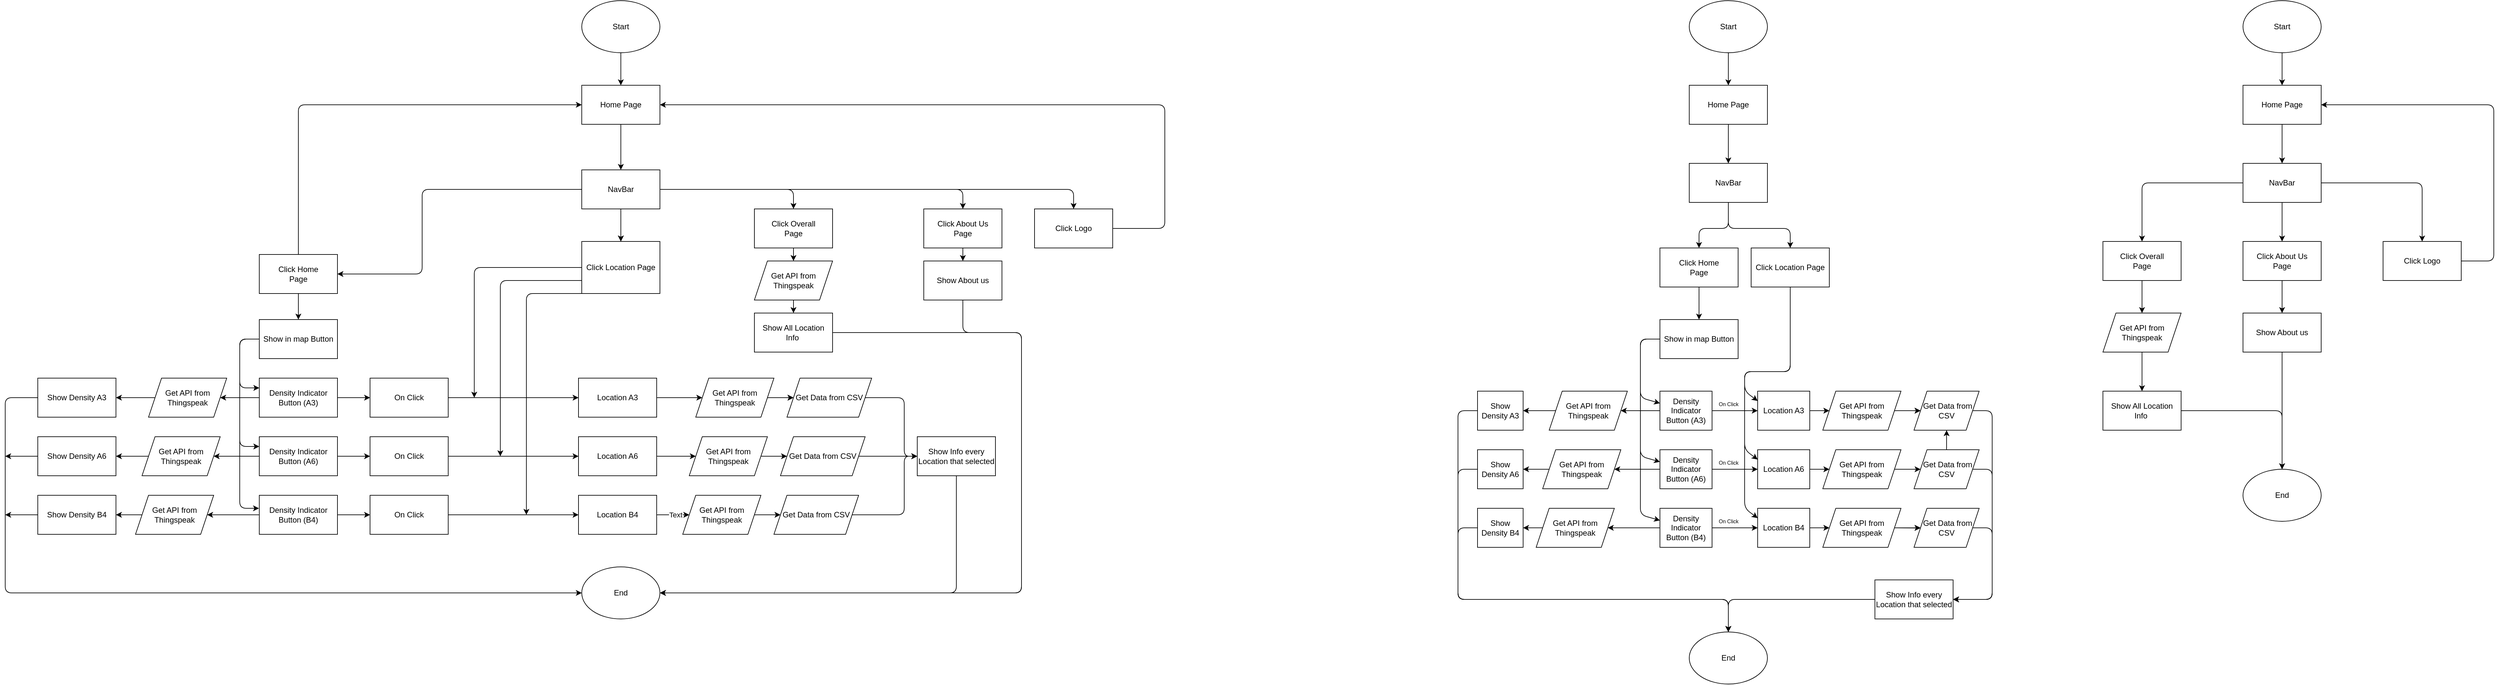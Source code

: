 <mxfile>
    <diagram name="Page-1" id="hBvc0it3B0lZZ92QyNzm">
        <mxGraphModel dx="2721" dy="1075" grid="1" gridSize="10" guides="1" tooltips="1" connect="1" arrows="1" fold="1" page="1" pageScale="1" pageWidth="850" pageHeight="1100" math="0" shadow="0">
            <root>
                <mxCell id="0"/>
                <mxCell id="1" parent="0"/>
                <mxCell id="27" style="edgeStyle=none;html=1;" edge="1" parent="1" source="mcoAXargAGL-KnIQp_kl-1" target="2">
                    <mxGeometry relative="1" as="geometry"/>
                </mxCell>
                <mxCell id="mcoAXargAGL-KnIQp_kl-1" value="Start" style="ellipse;whiteSpace=wrap;html=1;" parent="1" vertex="1">
                    <mxGeometry x="365" y="30" width="120" height="80" as="geometry"/>
                </mxCell>
                <mxCell id="47" style="edgeStyle=none;html=1;" edge="1" parent="1" source="121" target="34">
                    <mxGeometry relative="1" as="geometry">
                        <mxPoint x="-70" y="490" as="sourcePoint"/>
                    </mxGeometry>
                </mxCell>
                <mxCell id="52" style="edgeStyle=none;html=1;entryX=0;entryY=0.5;entryDx=0;entryDy=0;" edge="1" parent="1" source="121" target="2">
                    <mxGeometry relative="1" as="geometry">
                        <mxPoint x="-70.5" y="180" as="targetPoint"/>
                        <Array as="points">
                            <mxPoint x="-70" y="190"/>
                        </Array>
                        <mxPoint x="-70" y="410" as="sourcePoint"/>
                    </mxGeometry>
                </mxCell>
                <mxCell id="48" style="edgeStyle=none;html=1;exitX=0;exitY=0.5;exitDx=0;exitDy=0;" edge="1" parent="1" source="108">
                    <mxGeometry relative="1" as="geometry">
                        <mxPoint x="200" y="640" as="targetPoint"/>
                        <Array as="points">
                            <mxPoint x="200" y="440"/>
                        </Array>
                        <mxPoint x="350" y="440" as="sourcePoint"/>
                    </mxGeometry>
                </mxCell>
                <mxCell id="49" style="edgeStyle=none;html=1;exitX=0.042;exitY=0.75;exitDx=0;exitDy=0;exitPerimeter=0;" edge="1" parent="1" source="108">
                    <mxGeometry relative="1" as="geometry">
                        <mxPoint x="240" y="730" as="targetPoint"/>
                        <Array as="points">
                            <mxPoint x="240" y="460"/>
                        </Array>
                        <mxPoint x="350" y="460" as="sourcePoint"/>
                    </mxGeometry>
                </mxCell>
                <mxCell id="50" style="edgeStyle=none;html=1;exitX=0;exitY=1;exitDx=0;exitDy=0;" edge="1" parent="1" source="108">
                    <mxGeometry relative="1" as="geometry">
                        <mxPoint x="280" y="820" as="targetPoint"/>
                        <Array as="points">
                            <mxPoint x="280" y="480"/>
                        </Array>
                        <mxPoint x="350" y="480" as="sourcePoint"/>
                    </mxGeometry>
                </mxCell>
                <mxCell id="60" style="edgeStyle=none;html=1;entryX=0.5;entryY=0;entryDx=0;entryDy=0;" edge="1" parent="1" source="110" target="59">
                    <mxGeometry relative="1" as="geometry">
                        <mxPoint x="990.0" y="420" as="sourcePoint"/>
                    </mxGeometry>
                </mxCell>
                <mxCell id="23" style="edgeStyle=none;html=1;" edge="1" parent="1" source="2" target="90">
                    <mxGeometry relative="1" as="geometry">
                        <mxPoint x="425.0" y="280" as="targetPoint"/>
                    </mxGeometry>
                </mxCell>
                <mxCell id="2" value="Home Page" style="rounded=0;whiteSpace=wrap;html=1;" vertex="1" parent="1">
                    <mxGeometry x="365" y="160" width="120" height="60" as="geometry"/>
                </mxCell>
                <mxCell id="51" style="edgeStyle=none;html=1;exitX=0.5;exitY=1;exitDx=0;exitDy=0;entryX=0.5;entryY=0;entryDx=0;entryDy=0;" edge="1" parent="1">
                    <mxGeometry relative="1" as="geometry">
                        <mxPoint x="425.0" y="360" as="sourcePoint"/>
                        <mxPoint x="425.0" y="400" as="targetPoint"/>
                    </mxGeometry>
                </mxCell>
                <mxCell id="57" style="edgeStyle=none;html=1;exitX=1;exitY=0.5;exitDx=0;exitDy=0;entryX=0.5;entryY=0;entryDx=0;entryDy=0;" edge="1" parent="1" target="109">
                    <mxGeometry relative="1" as="geometry">
                        <Array as="points">
                            <mxPoint x="690" y="320"/>
                        </Array>
                        <mxPoint x="485.0" y="320" as="sourcePoint"/>
                        <mxPoint x="930.0" y="420" as="targetPoint"/>
                    </mxGeometry>
                </mxCell>
                <mxCell id="58" style="edgeStyle=none;html=1;exitX=1;exitY=0.5;exitDx=0;exitDy=0;" edge="1" parent="1" target="110">
                    <mxGeometry relative="1" as="geometry">
                        <mxPoint x="1150.0" y="410" as="targetPoint"/>
                        <Array as="points">
                            <mxPoint x="950" y="320"/>
                        </Array>
                        <mxPoint x="485.0" y="320" as="sourcePoint"/>
                    </mxGeometry>
                </mxCell>
                <mxCell id="64" style="edgeStyle=none;html=1;exitX=0;exitY=0.5;exitDx=0;exitDy=0;entryX=1;entryY=0.5;entryDx=0;entryDy=0;" edge="1" parent="1">
                    <mxGeometry relative="1" as="geometry">
                        <Array as="points">
                            <mxPoint x="120" y="320"/>
                            <mxPoint x="120" y="450"/>
                        </Array>
                        <mxPoint x="365.0" y="320" as="sourcePoint"/>
                        <mxPoint x="-10" y="450" as="targetPoint"/>
                    </mxGeometry>
                </mxCell>
                <mxCell id="112" style="edgeStyle=none;html=1;exitX=1;exitY=0.5;exitDx=0;exitDy=0;entryX=0;entryY=0.5;entryDx=0;entryDy=0;" edge="1" parent="1" source="31" target="111">
                    <mxGeometry relative="1" as="geometry"/>
                </mxCell>
                <mxCell id="31" value="Location A3" style="rounded=0;whiteSpace=wrap;html=1;" vertex="1" parent="1">
                    <mxGeometry x="360" y="610" width="120" height="60" as="geometry"/>
                </mxCell>
                <mxCell id="54" style="edgeStyle=none;html=1;exitX=1;exitY=0.5;exitDx=0;exitDy=0;entryX=0;entryY=0.5;entryDx=0;entryDy=0;" edge="1" parent="1" source="32" target="113">
                    <mxGeometry relative="1" as="geometry">
                        <mxPoint x="630" y="730.25" as="targetPoint"/>
                    </mxGeometry>
                </mxCell>
                <mxCell id="32" value="Location A6" style="rounded=0;whiteSpace=wrap;html=1;" vertex="1" parent="1">
                    <mxGeometry x="360" y="700" width="120" height="60" as="geometry"/>
                </mxCell>
                <mxCell id="55" style="edgeStyle=none;html=1;exitX=1;exitY=0.5;exitDx=0;exitDy=0;" edge="1" parent="1" source="114">
                    <mxGeometry relative="1" as="geometry">
                        <mxPoint x="630" y="820.25" as="targetPoint"/>
                    </mxGeometry>
                </mxCell>
                <mxCell id="33" value="Location B4" style="rounded=0;whiteSpace=wrap;html=1;" vertex="1" parent="1">
                    <mxGeometry x="360" y="790" width="120" height="60" as="geometry"/>
                </mxCell>
                <mxCell id="83" style="edgeStyle=none;html=1;exitX=0;exitY=0.5;exitDx=0;exitDy=0;entryX=0;entryY=0.25;entryDx=0;entryDy=0;" edge="1" parent="1" source="34" target="35">
                    <mxGeometry relative="1" as="geometry">
                        <Array as="points">
                            <mxPoint x="-160" y="550"/>
                            <mxPoint x="-160" y="625"/>
                        </Array>
                    </mxGeometry>
                </mxCell>
                <mxCell id="84" style="edgeStyle=none;html=1;exitX=0;exitY=0.5;exitDx=0;exitDy=0;entryX=0;entryY=0.25;entryDx=0;entryDy=0;" edge="1" parent="1" source="34" target="36">
                    <mxGeometry relative="1" as="geometry">
                        <Array as="points">
                            <mxPoint x="-160" y="550"/>
                            <mxPoint x="-160" y="715"/>
                        </Array>
                    </mxGeometry>
                </mxCell>
                <mxCell id="85" style="edgeStyle=none;html=1;exitX=0;exitY=0.5;exitDx=0;exitDy=0;" edge="1" parent="1" source="34">
                    <mxGeometry relative="1" as="geometry">
                        <mxPoint x="-130.5" y="810.0" as="targetPoint"/>
                        <Array as="points">
                            <mxPoint x="-160" y="550"/>
                            <mxPoint x="-160" y="660"/>
                            <mxPoint x="-160" y="770"/>
                            <mxPoint x="-160" y="810"/>
                        </Array>
                    </mxGeometry>
                </mxCell>
                <mxCell id="34" value="Show in map Button" style="rounded=0;whiteSpace=wrap;html=1;" vertex="1" parent="1">
                    <mxGeometry x="-130" y="520" width="120" height="60" as="geometry"/>
                </mxCell>
                <mxCell id="41" style="edgeStyle=none;html=1;exitX=1;exitY=0.5;exitDx=0;exitDy=0;" edge="1" parent="1" source="35">
                    <mxGeometry relative="1" as="geometry">
                        <mxPoint x="40" y="640" as="targetPoint"/>
                    </mxGeometry>
                </mxCell>
                <mxCell id="133" value="" style="edgeStyle=none;html=1;" edge="1" parent="1" source="35" target="128">
                    <mxGeometry relative="1" as="geometry"/>
                </mxCell>
                <mxCell id="35" value="Density Indicator Button (A3)" style="rounded=0;whiteSpace=wrap;html=1;" vertex="1" parent="1">
                    <mxGeometry x="-130" y="610" width="120" height="60" as="geometry"/>
                </mxCell>
                <mxCell id="104" style="edgeStyle=none;html=1;" edge="1" parent="1" source="36" target="100">
                    <mxGeometry relative="1" as="geometry"/>
                </mxCell>
                <mxCell id="132" value="" style="edgeStyle=none;html=1;" edge="1" parent="1" source="36" target="129">
                    <mxGeometry relative="1" as="geometry"/>
                </mxCell>
                <mxCell id="36" value="&lt;span style=&quot;color: rgb(0, 0, 0);&quot;&gt;Density Indicator Button (A6)&lt;/span&gt;" style="rounded=0;whiteSpace=wrap;html=1;" vertex="1" parent="1">
                    <mxGeometry x="-130" y="700" width="120" height="60" as="geometry"/>
                </mxCell>
                <mxCell id="105" style="edgeStyle=none;html=1;" edge="1" parent="1" source="37" target="102">
                    <mxGeometry relative="1" as="geometry"/>
                </mxCell>
                <mxCell id="131" value="" style="edgeStyle=none;html=1;" edge="1" parent="1" source="37" target="130">
                    <mxGeometry relative="1" as="geometry"/>
                </mxCell>
                <mxCell id="37" value="&lt;span style=&quot;color: rgb(0, 0, 0);&quot;&gt;Density Indicator Button (B4)&lt;/span&gt;" style="rounded=0;whiteSpace=wrap;html=1;" vertex="1" parent="1">
                    <mxGeometry x="-130" y="790" width="120" height="60" as="geometry"/>
                </mxCell>
                <mxCell id="157" style="edgeStyle=none;html=1;exitX=0.5;exitY=1;exitDx=0;exitDy=0;entryX=1;entryY=0.5;entryDx=0;entryDy=0;" edge="1" parent="1" source="56" target="152">
                    <mxGeometry relative="1" as="geometry">
                        <Array as="points">
                            <mxPoint x="940" y="940"/>
                        </Array>
                    </mxGeometry>
                </mxCell>
                <mxCell id="56" value="Show Info every Location that selected" style="rounded=0;whiteSpace=wrap;html=1;" vertex="1" parent="1">
                    <mxGeometry x="880" y="700" width="120" height="60" as="geometry"/>
                </mxCell>
                <mxCell id="158" style="edgeStyle=none;html=1;exitX=0.5;exitY=1;exitDx=0;exitDy=0;entryX=1;entryY=0.5;entryDx=0;entryDy=0;" edge="1" parent="1" source="59" target="152">
                    <mxGeometry relative="1" as="geometry">
                        <Array as="points">
                            <mxPoint x="950" y="540"/>
                            <mxPoint x="1040" y="540"/>
                            <mxPoint x="1040" y="580"/>
                            <mxPoint x="1040" y="940"/>
                        </Array>
                    </mxGeometry>
                </mxCell>
                <mxCell id="59" value="Show About us" style="rounded=0;whiteSpace=wrap;html=1;" vertex="1" parent="1">
                    <mxGeometry x="890" y="430" width="120" height="60" as="geometry"/>
                </mxCell>
                <mxCell id="161" style="edgeStyle=none;html=1;exitX=1;exitY=0.5;exitDx=0;exitDy=0;entryX=1;entryY=0.5;entryDx=0;entryDy=0;" edge="1" parent="1" source="61" target="152">
                    <mxGeometry relative="1" as="geometry">
                        <Array as="points">
                            <mxPoint x="1040" y="540"/>
                            <mxPoint x="1040" y="940"/>
                        </Array>
                    </mxGeometry>
                </mxCell>
                <mxCell id="61" value="Show All Location Info&amp;nbsp;" style="rounded=0;whiteSpace=wrap;html=1;" vertex="1" parent="1">
                    <mxGeometry x="630" y="510" width="120" height="60" as="geometry"/>
                </mxCell>
                <mxCell id="153" style="edgeStyle=none;html=1;exitX=0;exitY=0.5;exitDx=0;exitDy=0;entryX=0;entryY=0.5;entryDx=0;entryDy=0;" edge="1" parent="1" source="66" target="152">
                    <mxGeometry relative="1" as="geometry">
                        <Array as="points">
                            <mxPoint x="-520" y="640"/>
                            <mxPoint x="-520" y="940"/>
                        </Array>
                    </mxGeometry>
                </mxCell>
                <mxCell id="66" value="Show Density A3" style="rounded=0;whiteSpace=wrap;html=1;" vertex="1" parent="1">
                    <mxGeometry x="-470" y="610" width="120" height="60" as="geometry"/>
                </mxCell>
                <mxCell id="159" style="edgeStyle=none;html=1;" edge="1" parent="1" source="67">
                    <mxGeometry relative="1" as="geometry">
                        <mxPoint x="-520" y="730" as="targetPoint"/>
                    </mxGeometry>
                </mxCell>
                <mxCell id="67" value="&lt;span style=&quot;color: rgb(0, 0, 0);&quot;&gt;Show Density A6&lt;/span&gt;" style="rounded=0;whiteSpace=wrap;html=1;" vertex="1" parent="1">
                    <mxGeometry x="-470" y="700" width="120" height="60" as="geometry"/>
                </mxCell>
                <mxCell id="160" style="edgeStyle=none;html=1;" edge="1" parent="1" source="68">
                    <mxGeometry relative="1" as="geometry">
                        <mxPoint x="-520" y="820" as="targetPoint"/>
                    </mxGeometry>
                </mxCell>
                <mxCell id="68" value="&lt;span style=&quot;color: rgb(0, 0, 0);&quot;&gt;Show Density B4&lt;/span&gt;" style="rounded=0;whiteSpace=wrap;html=1;" vertex="1" parent="1">
                    <mxGeometry x="-470" y="790" width="120" height="60" as="geometry"/>
                </mxCell>
                <mxCell id="91" value="" style="edgeStyle=none;html=1;" edge="1" parent="1" source="90">
                    <mxGeometry relative="1" as="geometry">
                        <mxPoint x="425.0" y="400" as="targetPoint"/>
                    </mxGeometry>
                </mxCell>
                <mxCell id="151" style="edgeStyle=none;html=1;exitX=1;exitY=0.5;exitDx=0;exitDy=0;entryX=0.5;entryY=0;entryDx=0;entryDy=0;" edge="1" parent="1" source="90" target="122">
                    <mxGeometry relative="1" as="geometry">
                        <Array as="points">
                            <mxPoint x="1120" y="320"/>
                        </Array>
                    </mxGeometry>
                </mxCell>
                <mxCell id="90" value="NavBar" style="rounded=0;whiteSpace=wrap;html=1;" vertex="1" parent="1">
                    <mxGeometry x="365" y="290" width="120" height="60" as="geometry"/>
                </mxCell>
                <mxCell id="99" style="edgeStyle=none;html=1;" edge="1" parent="1" source="97" target="31">
                    <mxGeometry relative="1" as="geometry"/>
                </mxCell>
                <mxCell id="97" value="On Click" style="rounded=0;whiteSpace=wrap;html=1;" vertex="1" parent="1">
                    <mxGeometry x="40" y="610" width="120" height="60" as="geometry"/>
                </mxCell>
                <mxCell id="101" style="edgeStyle=none;html=1;" edge="1" parent="1" source="100" target="32">
                    <mxGeometry relative="1" as="geometry"/>
                </mxCell>
                <mxCell id="100" value="&lt;span style=&quot;color: rgb(0, 0, 0);&quot;&gt;On Click&lt;/span&gt;" style="rounded=0;whiteSpace=wrap;html=1;" vertex="1" parent="1">
                    <mxGeometry x="40" y="700" width="120" height="60" as="geometry"/>
                </mxCell>
                <mxCell id="103" style="edgeStyle=none;html=1;" edge="1" parent="1" source="102" target="33">
                    <mxGeometry relative="1" as="geometry"/>
                </mxCell>
                <mxCell id="102" value="&lt;span style=&quot;color: rgb(0, 0, 0);&quot;&gt;On Click&lt;/span&gt;" style="rounded=0;whiteSpace=wrap;html=1;" vertex="1" parent="1">
                    <mxGeometry x="40" y="790" width="120" height="60" as="geometry"/>
                </mxCell>
                <mxCell id="108" value="&lt;span style=&quot;color: rgb(0, 0, 0);&quot;&gt;Click Location Page&lt;/span&gt;" style="rounded=0;whiteSpace=wrap;html=1;" vertex="1" parent="1">
                    <mxGeometry x="365" y="400" width="120" height="80" as="geometry"/>
                </mxCell>
                <mxCell id="119" style="edgeStyle=none;html=1;exitX=0.5;exitY=1;exitDx=0;exitDy=0;entryX=0.5;entryY=0;entryDx=0;entryDy=0;" edge="1" parent="1" source="109" target="118">
                    <mxGeometry relative="1" as="geometry"/>
                </mxCell>
                <mxCell id="109" value="&lt;span style=&quot;color: rgb(0, 0, 0);&quot;&gt;Click Overall&lt;/span&gt;&lt;div&gt;Page&lt;/div&gt;" style="rounded=0;whiteSpace=wrap;html=1;" vertex="1" parent="1">
                    <mxGeometry x="630" y="350" width="120" height="60" as="geometry"/>
                </mxCell>
                <mxCell id="110" value="&lt;span style=&quot;color: rgb(0, 0, 0);&quot;&gt;Click About Us&lt;/span&gt;&lt;div&gt;Page&lt;/div&gt;" style="rounded=0;whiteSpace=wrap;html=1;" vertex="1" parent="1">
                    <mxGeometry x="890" y="350" width="120" height="60" as="geometry"/>
                </mxCell>
                <mxCell id="113" value="&lt;span style=&quot;color: rgb(0, 0, 0);&quot;&gt;Get API from Thingspeak&lt;/span&gt;" style="shape=parallelogram;perimeter=parallelogramPerimeter;whiteSpace=wrap;html=1;fixedSize=1;" vertex="1" parent="1">
                    <mxGeometry x="530" y="700" width="120" height="60" as="geometry"/>
                </mxCell>
                <mxCell id="146" value="" style="edgeStyle=none;html=1;" edge="1" parent="1" source="113" target="144">
                    <mxGeometry relative="1" as="geometry"/>
                </mxCell>
                <mxCell id="144" value="Get Data from CSV" style="shape=parallelogram;perimeter=parallelogramPerimeter;whiteSpace=wrap;html=1;fixedSize=1;" vertex="1" parent="1">
                    <mxGeometry x="670" y="700" width="130" height="60" as="geometry"/>
                </mxCell>
                <mxCell id="130" value="&lt;span style=&quot;color: rgb(0, 0, 0);&quot;&gt;Get API from Thingspeak&lt;/span&gt;" style="shape=parallelogram;perimeter=parallelogramPerimeter;whiteSpace=wrap;html=1;fixedSize=1;" vertex="1" parent="1">
                    <mxGeometry x="-320" y="790" width="120" height="60" as="geometry"/>
                </mxCell>
                <mxCell id="142" style="edgeStyle=none;html=1;exitX=1;exitY=0.5;exitDx=0;exitDy=0;entryX=0;entryY=0.5;entryDx=0;entryDy=0;" edge="1" parent="1" target="56">
                    <mxGeometry relative="1" as="geometry">
                        <mxPoint x="780.0" y="820" as="sourcePoint"/>
                        <Array as="points">
                            <mxPoint x="860" y="820"/>
                            <mxPoint x="860" y="730"/>
                        </Array>
                    </mxGeometry>
                </mxCell>
                <mxCell id="121" value="&lt;span style=&quot;color: rgb(0, 0, 0);&quot;&gt;Click Home&lt;/span&gt;&lt;div&gt;Page&lt;/div&gt;" style="rounded=0;whiteSpace=wrap;html=1;" vertex="1" parent="1">
                    <mxGeometry x="-130" y="420" width="120" height="60" as="geometry"/>
                </mxCell>
                <mxCell id="148" style="edgeStyle=none;html=1;" edge="1" parent="1" source="111" target="137">
                    <mxGeometry relative="1" as="geometry"/>
                </mxCell>
                <mxCell id="118" value="&lt;span style=&quot;color: rgb(0, 0, 0);&quot;&gt;Get API from Thingspeak&lt;/span&gt;" style="shape=parallelogram;perimeter=parallelogramPerimeter;whiteSpace=wrap;html=1;fixedSize=1;" vertex="1" parent="1">
                    <mxGeometry x="630" y="430" width="120" height="60" as="geometry"/>
                </mxCell>
                <mxCell id="111" value="Get API from Thingspeak" style="shape=parallelogram;perimeter=parallelogramPerimeter;whiteSpace=wrap;html=1;fixedSize=1;" vertex="1" parent="1">
                    <mxGeometry x="540" y="610" width="120" height="60" as="geometry"/>
                </mxCell>
                <mxCell id="122" value="&lt;span style=&quot;color: rgb(0, 0, 0);&quot;&gt;Click Logo&lt;br&gt;&lt;/span&gt;" style="rounded=0;whiteSpace=wrap;html=1;" vertex="1" parent="1">
                    <mxGeometry x="1060" y="350" width="120" height="60" as="geometry"/>
                </mxCell>
                <mxCell id="129" value="&lt;span style=&quot;color: rgb(0, 0, 0);&quot;&gt;Get API from Thingspeak&lt;/span&gt;" style="shape=parallelogram;perimeter=parallelogramPerimeter;whiteSpace=wrap;html=1;fixedSize=1;" vertex="1" parent="1">
                    <mxGeometry x="-310" y="700" width="120" height="60" as="geometry"/>
                </mxCell>
                <mxCell id="143" value="Get Data from CSV" style="shape=parallelogram;perimeter=parallelogramPerimeter;whiteSpace=wrap;html=1;fixedSize=1;" vertex="1" parent="1">
                    <mxGeometry x="660" y="790" width="130" height="60" as="geometry"/>
                </mxCell>
                <mxCell id="134" value="" style="edgeStyle=none;html=1;" edge="1" parent="1" source="128" target="66">
                    <mxGeometry relative="1" as="geometry"/>
                </mxCell>
                <mxCell id="141" value="" style="edgeStyle=none;html=1;" edge="1" parent="1" target="56">
                    <mxGeometry relative="1" as="geometry">
                        <mxPoint x="790.0" y="730" as="sourcePoint"/>
                    </mxGeometry>
                </mxCell>
                <mxCell id="136" value="" style="edgeStyle=none;html=1;" edge="1" parent="1" source="130" target="68">
                    <mxGeometry relative="1" as="geometry"/>
                </mxCell>
                <mxCell id="137" value="Get Data from CSV" style="shape=parallelogram;perimeter=parallelogramPerimeter;whiteSpace=wrap;html=1;fixedSize=1;" vertex="1" parent="1">
                    <mxGeometry x="680" y="610" width="130" height="60" as="geometry"/>
                </mxCell>
                <mxCell id="147" value="" style="edgeStyle=none;html=1;" edge="1" parent="1" source="114" target="143">
                    <mxGeometry relative="1" as="geometry"/>
                </mxCell>
                <mxCell id="135" value="" style="edgeStyle=none;html=1;" edge="1" parent="1" source="129" target="67">
                    <mxGeometry relative="1" as="geometry"/>
                </mxCell>
                <mxCell id="120" style="edgeStyle=none;html=1;exitX=0.5;exitY=1;exitDx=0;exitDy=0;entryX=0.5;entryY=0;entryDx=0;entryDy=0;" edge="1" parent="1" source="118" target="61">
                    <mxGeometry relative="1" as="geometry"/>
                </mxCell>
                <mxCell id="128" value="Get API from Thingspeak" style="shape=parallelogram;perimeter=parallelogramPerimeter;whiteSpace=wrap;html=1;fixedSize=1;" vertex="1" parent="1">
                    <mxGeometry x="-300" y="610" width="120" height="60" as="geometry"/>
                </mxCell>
                <mxCell id="127" style="edgeStyle=none;html=1;" edge="1" parent="1" source="122" target="2">
                    <mxGeometry relative="1" as="geometry">
                        <Array as="points">
                            <mxPoint x="1260" y="380"/>
                            <mxPoint x="1260" y="190"/>
                            <mxPoint x="1120" y="190"/>
                        </Array>
                    </mxGeometry>
                </mxCell>
                <mxCell id="140" style="edgeStyle=none;html=1;exitX=1;exitY=0.5;exitDx=0;exitDy=0;entryX=0;entryY=0.5;entryDx=0;entryDy=0;" edge="1" parent="1" source="137" target="56">
                    <mxGeometry relative="1" as="geometry">
                        <Array as="points">
                            <mxPoint x="860" y="640"/>
                            <mxPoint x="860" y="730"/>
                        </Array>
                    </mxGeometry>
                </mxCell>
                <mxCell id="149" value="" style="edgeStyle=none;html=1;exitX=1;exitY=0.5;exitDx=0;exitDy=0;" edge="1" parent="1" source="33" target="114">
                    <mxGeometry relative="1" as="geometry">
                        <mxPoint x="630" y="820.25" as="targetPoint"/>
                        <mxPoint x="480" y="820" as="sourcePoint"/>
                    </mxGeometry>
                </mxCell>
                <mxCell id="150" value="Text" style="edgeLabel;html=1;align=center;verticalAlign=middle;resizable=0;points=[];" connectable="0" vertex="1" parent="149">
                    <mxGeometry x="0.162" relative="1" as="geometry">
                        <mxPoint as="offset"/>
                    </mxGeometry>
                </mxCell>
                <mxCell id="114" value="&lt;span style=&quot;color: rgb(0, 0, 0);&quot;&gt;Get API from Thingspeak&lt;/span&gt;" style="shape=parallelogram;perimeter=parallelogramPerimeter;whiteSpace=wrap;html=1;fixedSize=1;" vertex="1" parent="1">
                    <mxGeometry x="520" y="790" width="120" height="60" as="geometry"/>
                </mxCell>
                <mxCell id="145" value="" style="edgeStyle=none;html=1;" edge="1" parent="1" source="111" target="137">
                    <mxGeometry relative="1" as="geometry"/>
                </mxCell>
                <mxCell id="152" value="End" style="ellipse;whiteSpace=wrap;html=1;" vertex="1" parent="1">
                    <mxGeometry x="365" y="900" width="120" height="80" as="geometry"/>
                </mxCell>
                <mxCell id="162" style="edgeStyle=none;html=1;" edge="1" parent="1" source="163" target="164">
                    <mxGeometry relative="1" as="geometry"/>
                </mxCell>
                <mxCell id="163" value="Start" style="ellipse;whiteSpace=wrap;html=1;" vertex="1" parent="1">
                    <mxGeometry x="2065" y="30" width="120" height="80" as="geometry"/>
                </mxCell>
                <mxCell id="166" value="" style="edgeStyle=none;html=1;" edge="1" parent="1" source="164" target="165">
                    <mxGeometry relative="1" as="geometry"/>
                </mxCell>
                <mxCell id="164" value="Home Page" style="rounded=0;whiteSpace=wrap;html=1;" vertex="1" parent="1">
                    <mxGeometry x="2065" y="160" width="120" height="60" as="geometry"/>
                </mxCell>
                <mxCell id="269" style="edgeStyle=none;html=1;exitX=0.5;exitY=1;exitDx=0;exitDy=0;entryX=0.5;entryY=0;entryDx=0;entryDy=0;" edge="1" parent="1" source="165" target="167">
                    <mxGeometry relative="1" as="geometry">
                        <Array as="points">
                            <mxPoint x="2125" y="380"/>
                            <mxPoint x="2080" y="380"/>
                        </Array>
                    </mxGeometry>
                </mxCell>
                <mxCell id="270" style="edgeStyle=none;html=1;exitX=0.5;exitY=1;exitDx=0;exitDy=0;entryX=0.5;entryY=0;entryDx=0;entryDy=0;" edge="1" parent="1" source="165" target="177">
                    <mxGeometry relative="1" as="geometry">
                        <Array as="points">
                            <mxPoint x="2125" y="380"/>
                            <mxPoint x="2220" y="380"/>
                        </Array>
                    </mxGeometry>
                </mxCell>
                <mxCell id="165" value="NavBar" style="rounded=0;whiteSpace=wrap;html=1;" vertex="1" parent="1">
                    <mxGeometry x="2065" y="280" width="120" height="60" as="geometry"/>
                </mxCell>
                <mxCell id="169" value="" style="edgeStyle=none;html=1;" edge="1" parent="1" source="167" target="168">
                    <mxGeometry relative="1" as="geometry"/>
                </mxCell>
                <mxCell id="167" value="&lt;span style=&quot;color: rgb(0, 0, 0);&quot;&gt;Click Home&lt;/span&gt;&lt;div&gt;Page&lt;/div&gt;" style="rounded=0;whiteSpace=wrap;html=1;" vertex="1" parent="1">
                    <mxGeometry x="2020" y="410" width="120" height="60" as="geometry"/>
                </mxCell>
                <mxCell id="211" style="edgeStyle=none;html=1;" edge="1" parent="1">
                    <mxGeometry x="900" y="360" width="120" height="60" as="geometry"/>
                </mxCell>
                <mxCell id="245" style="edgeStyle=none;html=1;" edge="1" parent="1" source="168" target="170">
                    <mxGeometry relative="1" as="geometry">
                        <Array as="points">
                            <mxPoint x="1990" y="550"/>
                            <mxPoint x="1990" y="640"/>
                        </Array>
                    </mxGeometry>
                </mxCell>
                <mxCell id="246" style="edgeStyle=none;html=1;" edge="1" parent="1" source="168" target="171">
                    <mxGeometry relative="1" as="geometry">
                        <Array as="points">
                            <mxPoint x="1990" y="550"/>
                            <mxPoint x="1990" y="730"/>
                        </Array>
                    </mxGeometry>
                </mxCell>
                <mxCell id="249" style="edgeStyle=none;html=1;" edge="1" parent="1" source="168" target="172">
                    <mxGeometry relative="1" as="geometry">
                        <Array as="points">
                            <mxPoint x="1990" y="550"/>
                            <mxPoint x="1990" y="820"/>
                        </Array>
                    </mxGeometry>
                </mxCell>
                <mxCell id="168" value="Show in map Button" style="rounded=0;whiteSpace=wrap;html=1;" vertex="1" parent="1">
                    <mxGeometry x="2020" y="520" width="120" height="60" as="geometry"/>
                </mxCell>
                <mxCell id="224" style="edgeStyle=none;html=1;" edge="1" parent="1" source="170" target="182">
                    <mxGeometry relative="1" as="geometry"/>
                </mxCell>
                <mxCell id="237" value="" style="edgeStyle=none;html=1;" edge="1" parent="1" source="170" target="173">
                    <mxGeometry relative="1" as="geometry"/>
                </mxCell>
                <mxCell id="170" value="Density Indicator Button (A3)" style="rounded=0;whiteSpace=wrap;html=1;" vertex="1" parent="1">
                    <mxGeometry x="2020" y="630" width="80" height="60" as="geometry"/>
                </mxCell>
                <mxCell id="225" style="edgeStyle=none;html=1;" edge="1" parent="1" source="171" target="181">
                    <mxGeometry relative="1" as="geometry"/>
                </mxCell>
                <mxCell id="238" value="" style="edgeStyle=none;html=1;" edge="1" parent="1" source="171" target="174">
                    <mxGeometry relative="1" as="geometry"/>
                </mxCell>
                <mxCell id="171" value="&lt;span style=&quot;color: rgb(0, 0, 0);&quot;&gt;Density Indicator Button (A6)&lt;/span&gt;" style="rounded=0;whiteSpace=wrap;html=1;" vertex="1" parent="1">
                    <mxGeometry x="2020" y="720" width="80" height="60" as="geometry"/>
                </mxCell>
                <mxCell id="226" style="edgeStyle=none;html=1;" edge="1" parent="1" source="172" target="180">
                    <mxGeometry relative="1" as="geometry"/>
                </mxCell>
                <mxCell id="239" value="" style="edgeStyle=none;html=1;" edge="1" parent="1" target="175">
                    <mxGeometry relative="1" as="geometry">
                        <mxPoint x="2180.0" y="837.692" as="sourcePoint"/>
                    </mxGeometry>
                </mxCell>
                <mxCell id="260" style="edgeStyle=none;html=1;" edge="1" parent="1" source="172" target="175">
                    <mxGeometry relative="1" as="geometry"/>
                </mxCell>
                <mxCell id="172" value="&lt;span style=&quot;color: rgb(0, 0, 0);&quot;&gt;Density Indicator Button (B4)&lt;/span&gt;" style="rounded=0;whiteSpace=wrap;html=1;shadow=0;" vertex="1" parent="1">
                    <mxGeometry x="2020" y="810" width="80" height="60" as="geometry"/>
                </mxCell>
                <mxCell id="241" style="edgeStyle=none;html=1;exitX=1;exitY=0.5;exitDx=0;exitDy=0;entryX=0;entryY=0.5;entryDx=0;entryDy=0;" edge="1" parent="1" source="173" target="193">
                    <mxGeometry relative="1" as="geometry"/>
                </mxCell>
                <mxCell id="173" value="Location A3" style="rounded=0;whiteSpace=wrap;html=1;shadow=0;" vertex="1" parent="1">
                    <mxGeometry x="2170" y="630" width="80" height="60" as="geometry"/>
                </mxCell>
                <mxCell id="240" style="edgeStyle=none;html=1;exitX=1;exitY=0.5;exitDx=0;exitDy=0;entryX=0;entryY=0.5;entryDx=0;entryDy=0;" edge="1" parent="1" source="174" target="188">
                    <mxGeometry relative="1" as="geometry"/>
                </mxCell>
                <mxCell id="174" value="&lt;span style=&quot;color: rgb(0, 0, 0);&quot;&gt;Location A6&lt;/span&gt;" style="rounded=0;whiteSpace=wrap;html=1;" vertex="1" parent="1">
                    <mxGeometry x="2170" y="720" width="80" height="60" as="geometry"/>
                </mxCell>
                <mxCell id="242" style="edgeStyle=none;html=1;exitX=1;exitY=0.5;exitDx=0;exitDy=0;entryX=0;entryY=0.5;entryDx=0;entryDy=0;" edge="1" parent="1" source="175" target="199">
                    <mxGeometry relative="1" as="geometry"/>
                </mxCell>
                <mxCell id="175" value="&lt;span style=&quot;color: rgb(0, 0, 0);&quot;&gt;Location B4&lt;/span&gt;" style="rounded=0;whiteSpace=wrap;html=1;" vertex="1" parent="1">
                    <mxGeometry x="2170" y="810" width="80" height="60" as="geometry"/>
                </mxCell>
                <mxCell id="252" style="edgeStyle=none;html=1;exitX=0.5;exitY=1;exitDx=0;exitDy=0;entryX=0;entryY=0.25;entryDx=0;entryDy=0;" edge="1" parent="1" source="177" target="173">
                    <mxGeometry relative="1" as="geometry">
                        <mxPoint x="2130" y="840" as="targetPoint"/>
                        <Array as="points">
                            <mxPoint x="2220" y="600"/>
                            <mxPoint x="2150" y="600"/>
                            <mxPoint x="2150" y="630"/>
                        </Array>
                    </mxGeometry>
                </mxCell>
                <mxCell id="257" style="edgeStyle=none;html=1;exitX=0.5;exitY=1;exitDx=0;exitDy=0;entryX=0;entryY=0.25;entryDx=0;entryDy=0;" edge="1" parent="1" source="177" target="174">
                    <mxGeometry relative="1" as="geometry">
                        <Array as="points">
                            <mxPoint x="2220" y="600"/>
                            <mxPoint x="2150" y="600"/>
                            <mxPoint x="2150" y="720"/>
                        </Array>
                    </mxGeometry>
                </mxCell>
                <mxCell id="258" style="edgeStyle=none;html=1;exitX=0.5;exitY=1;exitDx=0;exitDy=0;entryX=0;entryY=0.25;entryDx=0;entryDy=0;" edge="1" parent="1" source="177" target="175">
                    <mxGeometry relative="1" as="geometry">
                        <Array as="points">
                            <mxPoint x="2220" y="600"/>
                            <mxPoint x="2150" y="600"/>
                            <mxPoint x="2150" y="810"/>
                        </Array>
                    </mxGeometry>
                </mxCell>
                <mxCell id="177" value="&lt;span style=&quot;color: rgb(0, 0, 0);&quot;&gt;Click Location Page&lt;/span&gt;" style="rounded=0;html=1;whiteSpace=wrap;" vertex="1" parent="1">
                    <mxGeometry x="2160" y="410" width="120" height="60" as="geometry"/>
                </mxCell>
                <mxCell id="204" style="edgeStyle=none;html=1;" edge="1" parent="1" source="180" target="185">
                    <mxGeometry relative="1" as="geometry"/>
                </mxCell>
                <mxCell id="180" value="&lt;span style=&quot;color: rgb(0, 0, 0);&quot;&gt;Get API from Thingspeak&lt;/span&gt;" style="shape=parallelogram;perimeter=parallelogramPerimeter;whiteSpace=wrap;html=1;fixedSize=1;" vertex="1" parent="1">
                    <mxGeometry x="1830" y="810" width="120" height="60" as="geometry"/>
                </mxCell>
                <mxCell id="203" style="edgeStyle=none;html=1;" edge="1" parent="1" source="181" target="184">
                    <mxGeometry relative="1" as="geometry"/>
                </mxCell>
                <mxCell id="181" value="&lt;span style=&quot;color: rgb(0, 0, 0);&quot;&gt;Get API from Thingspeak&lt;/span&gt;" style="shape=parallelogram;perimeter=parallelogramPerimeter;whiteSpace=wrap;html=1;fixedSize=1;" vertex="1" parent="1">
                    <mxGeometry x="1840" y="720" width="120" height="60" as="geometry"/>
                </mxCell>
                <mxCell id="202" style="edgeStyle=none;html=1;" edge="1" parent="1" source="182" target="183">
                    <mxGeometry relative="1" as="geometry"/>
                </mxCell>
                <mxCell id="182" value="Get API from Thingspeak" style="shape=parallelogram;perimeter=parallelogramPerimeter;whiteSpace=wrap;html=1;fixedSize=1;" vertex="1" parent="1">
                    <mxGeometry x="1850" y="630" width="120" height="60" as="geometry"/>
                </mxCell>
                <mxCell id="244" style="edgeStyle=none;html=1;exitX=0;exitY=0.5;exitDx=0;exitDy=0;entryX=0.5;entryY=0;entryDx=0;entryDy=0;" edge="1" parent="1" source="183" target="201">
                    <mxGeometry relative="1" as="geometry">
                        <Array as="points">
                            <mxPoint x="1710" y="660"/>
                            <mxPoint x="1710" y="950"/>
                            <mxPoint x="2125" y="950"/>
                        </Array>
                    </mxGeometry>
                </mxCell>
                <mxCell id="183" value="Show Density A3" style="rounded=0;whiteSpace=wrap;html=1;" vertex="1" parent="1">
                    <mxGeometry x="1740" y="630" width="70" height="60" as="geometry"/>
                </mxCell>
                <mxCell id="247" style="edgeStyle=none;html=1;exitX=0;exitY=0.5;exitDx=0;exitDy=0;entryX=0.5;entryY=0;entryDx=0;entryDy=0;" edge="1" parent="1" source="184" target="201">
                    <mxGeometry relative="1" as="geometry">
                        <Array as="points">
                            <mxPoint x="1710" y="750"/>
                            <mxPoint x="1710" y="950"/>
                            <mxPoint x="2125" y="950"/>
                        </Array>
                    </mxGeometry>
                </mxCell>
                <mxCell id="184" value="&lt;span style=&quot;color: rgb(0, 0, 0);&quot;&gt;Show Density A6&lt;/span&gt;" style="rounded=0;whiteSpace=wrap;html=1;" vertex="1" parent="1">
                    <mxGeometry x="1740" y="720" width="70" height="60" as="geometry"/>
                </mxCell>
                <mxCell id="248" style="edgeStyle=none;html=1;exitX=0;exitY=0.5;exitDx=0;exitDy=0;entryX=0.5;entryY=0;entryDx=0;entryDy=0;" edge="1" parent="1" source="185" target="201">
                    <mxGeometry relative="1" as="geometry">
                        <mxPoint x="2130.0" y="1000" as="targetPoint"/>
                        <Array as="points">
                            <mxPoint x="1710" y="840"/>
                            <mxPoint x="1710" y="950"/>
                            <mxPoint x="2125" y="950"/>
                        </Array>
                    </mxGeometry>
                </mxCell>
                <mxCell id="185" value="&lt;span style=&quot;color: rgb(0, 0, 0);&quot;&gt;Show Density B4&lt;/span&gt;" style="rounded=0;whiteSpace=wrap;html=1;" vertex="1" parent="1">
                    <mxGeometry x="1740" y="810" width="70" height="60" as="geometry"/>
                </mxCell>
                <mxCell id="186" style="edgeStyle=none;html=1;exitX=1;exitY=0.5;exitDx=0;exitDy=0;" edge="1" parent="1" source="199">
                    <mxGeometry relative="1" as="geometry">
                        <mxPoint x="2420" y="840.25" as="targetPoint"/>
                    </mxGeometry>
                </mxCell>
                <mxCell id="233" style="edgeStyle=none;html=1;exitX=0;exitY=0.5;exitDx=0;exitDy=0;entryX=0.5;entryY=0;entryDx=0;entryDy=0;" edge="1" parent="1" source="187" target="201">
                    <mxGeometry relative="1" as="geometry">
                        <Array as="points">
                            <mxPoint x="2125" y="950"/>
                        </Array>
                    </mxGeometry>
                </mxCell>
                <mxCell id="187" value="Show Info every Location that selected" style="rounded=0;whiteSpace=wrap;html=1;" vertex="1" parent="1">
                    <mxGeometry x="2350" y="920" width="120" height="60" as="geometry"/>
                </mxCell>
                <mxCell id="188" value="&lt;span style=&quot;color: rgb(0, 0, 0);&quot;&gt;Get API from Thingspeak&lt;/span&gt;" style="shape=parallelogram;perimeter=parallelogramPerimeter;whiteSpace=wrap;html=1;fixedSize=1;" vertex="1" parent="1">
                    <mxGeometry x="2270" y="720" width="120" height="60" as="geometry"/>
                </mxCell>
                <mxCell id="189" value="" style="edgeStyle=none;html=1;" edge="1" parent="1" source="188" target="190">
                    <mxGeometry relative="1" as="geometry">
                        <Array as="points">
                            <mxPoint x="2390" y="750"/>
                        </Array>
                    </mxGeometry>
                </mxCell>
                <mxCell id="235" style="edgeStyle=none;html=1;exitX=1;exitY=0.5;exitDx=0;exitDy=0;" edge="1" parent="1" source="190">
                    <mxGeometry relative="1" as="geometry">
                        <mxPoint x="2470" y="950" as="targetPoint"/>
                        <Array as="points">
                            <mxPoint x="2530" y="750"/>
                            <mxPoint x="2530" y="950"/>
                        </Array>
                    </mxGeometry>
                </mxCell>
                <mxCell id="243" value="" style="edgeStyle=none;html=1;" edge="1" parent="1" source="190" target="196">
                    <mxGeometry relative="1" as="geometry"/>
                </mxCell>
                <mxCell id="190" value="&amp;nbsp;Get Data from CSV" style="shape=parallelogram;perimeter=parallelogramPerimeter;whiteSpace=wrap;html=1;fixedSize=1;align=center;" vertex="1" parent="1">
                    <mxGeometry x="2410" y="720" width="100" height="60" as="geometry"/>
                </mxCell>
                <mxCell id="192" style="edgeStyle=none;html=1;" edge="1" parent="1" source="193" target="196">
                    <mxGeometry relative="1" as="geometry"/>
                </mxCell>
                <mxCell id="193" value="Get API from Thingspeak" style="shape=parallelogram;perimeter=parallelogramPerimeter;whiteSpace=wrap;html=1;fixedSize=1;" vertex="1" parent="1">
                    <mxGeometry x="2270" y="630" width="120" height="60" as="geometry"/>
                </mxCell>
                <mxCell id="236" style="edgeStyle=none;html=1;exitX=1;exitY=0.5;exitDx=0;exitDy=0;" edge="1" parent="1" source="194">
                    <mxGeometry relative="1" as="geometry">
                        <mxPoint x="2470" y="950" as="targetPoint"/>
                        <Array as="points">
                            <mxPoint x="2530" y="840"/>
                            <mxPoint x="2530" y="950"/>
                        </Array>
                    </mxGeometry>
                </mxCell>
                <mxCell id="194" value="&amp;nbsp;Get Data from CSV" style="shape=parallelogram;perimeter=parallelogramPerimeter;whiteSpace=wrap;html=1;fixedSize=1;" vertex="1" parent="1">
                    <mxGeometry x="2410" y="810" width="100" height="60" as="geometry"/>
                </mxCell>
                <mxCell id="234" style="edgeStyle=none;html=1;exitX=1;exitY=0.5;exitDx=0;exitDy=0;entryX=1;entryY=0.5;entryDx=0;entryDy=0;" edge="1" parent="1" source="196" target="187">
                    <mxGeometry relative="1" as="geometry">
                        <Array as="points">
                            <mxPoint x="2530" y="660"/>
                            <mxPoint x="2530" y="950"/>
                        </Array>
                    </mxGeometry>
                </mxCell>
                <mxCell id="196" value="&amp;nbsp;Get Data from CSV" style="shape=parallelogram;perimeter=parallelogramPerimeter;whiteSpace=wrap;html=1;fixedSize=1;" vertex="1" parent="1">
                    <mxGeometry x="2410" y="630" width="100" height="60" as="geometry"/>
                </mxCell>
                <mxCell id="197" value="" style="edgeStyle=none;html=1;" edge="1" parent="1" source="199" target="194">
                    <mxGeometry relative="1" as="geometry"/>
                </mxCell>
                <mxCell id="199" value="&lt;span style=&quot;color: rgb(0, 0, 0);&quot;&gt;Get API from Thingspeak&lt;/span&gt;" style="shape=parallelogram;perimeter=parallelogramPerimeter;whiteSpace=wrap;html=1;fixedSize=1;" vertex="1" parent="1">
                    <mxGeometry x="2270" y="810" width="120" height="60" as="geometry"/>
                </mxCell>
                <mxCell id="200" value="" style="edgeStyle=none;html=1;" edge="1" parent="1" source="193" target="196">
                    <mxGeometry relative="1" as="geometry"/>
                </mxCell>
                <mxCell id="201" value="End" style="ellipse;whiteSpace=wrap;html=1;" vertex="1" parent="1">
                    <mxGeometry x="2065" y="1000" width="120" height="80" as="geometry"/>
                </mxCell>
                <mxCell id="205" style="edgeStyle=none;html=1;" edge="1" parent="1" source="206" target="208">
                    <mxGeometry relative="1" as="geometry"/>
                </mxCell>
                <mxCell id="206" value="Start" style="ellipse;whiteSpace=wrap;html=1;" vertex="1" parent="1">
                    <mxGeometry x="2915" y="30" width="120" height="80" as="geometry"/>
                </mxCell>
                <mxCell id="207" value="" style="edgeStyle=none;html=1;" edge="1" parent="1" source="208" target="209">
                    <mxGeometry relative="1" as="geometry"/>
                </mxCell>
                <mxCell id="208" value="Home Page" style="rounded=0;whiteSpace=wrap;html=1;" vertex="1" parent="1">
                    <mxGeometry x="2915" y="160" width="120" height="60" as="geometry"/>
                </mxCell>
                <mxCell id="263" style="edgeStyle=none;html=1;" edge="1" parent="1" source="209" target="216">
                    <mxGeometry relative="1" as="geometry"/>
                </mxCell>
                <mxCell id="265" style="edgeStyle=none;html=1;" edge="1" parent="1" source="209" target="215">
                    <mxGeometry relative="1" as="geometry">
                        <Array as="points">
                            <mxPoint x="2760" y="310"/>
                        </Array>
                    </mxGeometry>
                </mxCell>
                <mxCell id="273" style="edgeStyle=none;html=1;" edge="1" parent="1" source="209" target="217">
                    <mxGeometry relative="1" as="geometry">
                        <Array as="points">
                            <mxPoint x="3190" y="310"/>
                        </Array>
                    </mxGeometry>
                </mxCell>
                <mxCell id="209" value="NavBar" style="rounded=0;whiteSpace=wrap;html=1;" vertex="1" parent="1">
                    <mxGeometry x="2915" y="280" width="120" height="60" as="geometry"/>
                </mxCell>
                <mxCell id="271" style="edgeStyle=none;html=1;" edge="1" parent="1" source="215" target="220">
                    <mxGeometry relative="1" as="geometry"/>
                </mxCell>
                <mxCell id="215" value="&lt;span style=&quot;color: rgb(0, 0, 0);&quot;&gt;Click Overall&lt;/span&gt;&lt;div&gt;Page&lt;/div&gt;" style="rounded=0;whiteSpace=wrap;html=1;" vertex="1" parent="1">
                    <mxGeometry x="2700" y="400" width="120" height="60" as="geometry"/>
                </mxCell>
                <mxCell id="264" style="edgeStyle=none;html=1;" edge="1" parent="1" source="216" target="218">
                    <mxGeometry relative="1" as="geometry"/>
                </mxCell>
                <mxCell id="216" value="&lt;span style=&quot;color: rgb(0, 0, 0);&quot;&gt;Click About Us&lt;/span&gt;&lt;div&gt;Page&lt;/div&gt;" style="rounded=0;whiteSpace=wrap;html=1;" vertex="1" parent="1">
                    <mxGeometry x="2915" y="400" width="120" height="60" as="geometry"/>
                </mxCell>
                <mxCell id="274" style="edgeStyle=none;html=1;entryX=1;entryY=0.5;entryDx=0;entryDy=0;" edge="1" parent="1" source="217" target="208">
                    <mxGeometry relative="1" as="geometry">
                        <Array as="points">
                            <mxPoint x="3300" y="430"/>
                            <mxPoint x="3300" y="190"/>
                        </Array>
                    </mxGeometry>
                </mxCell>
                <mxCell id="217" value="&lt;span style=&quot;color: rgb(0, 0, 0);&quot;&gt;Click Logo&lt;br&gt;&lt;/span&gt;" style="rounded=0;whiteSpace=wrap;html=1;" vertex="1" parent="1">
                    <mxGeometry x="3130" y="400" width="120" height="60" as="geometry"/>
                </mxCell>
                <mxCell id="277" style="edgeStyle=none;html=1;" edge="1" parent="1" source="218">
                    <mxGeometry relative="1" as="geometry">
                        <mxPoint x="2975" y="750" as="targetPoint"/>
                    </mxGeometry>
                </mxCell>
                <mxCell id="218" value="Show About us" style="rounded=0;whiteSpace=wrap;html=1;" vertex="1" parent="1">
                    <mxGeometry x="2915" y="510" width="120" height="60" as="geometry"/>
                </mxCell>
                <mxCell id="276" style="edgeStyle=none;html=1;entryX=0.5;entryY=0;entryDx=0;entryDy=0;" edge="1" parent="1" source="219" target="275">
                    <mxGeometry relative="1" as="geometry">
                        <Array as="points">
                            <mxPoint x="2975" y="660"/>
                        </Array>
                    </mxGeometry>
                </mxCell>
                <mxCell id="219" value="Show All Location Info&amp;nbsp;" style="rounded=0;whiteSpace=wrap;html=1;" vertex="1" parent="1">
                    <mxGeometry x="2700" y="630" width="120" height="60" as="geometry"/>
                </mxCell>
                <mxCell id="272" style="edgeStyle=none;html=1;" edge="1" parent="1" source="220" target="219">
                    <mxGeometry relative="1" as="geometry"/>
                </mxCell>
                <mxCell id="220" value="&lt;span style=&quot;color: rgb(0, 0, 0);&quot;&gt;Get API from Thingspeak&lt;/span&gt;" style="shape=parallelogram;perimeter=parallelogramPerimeter;whiteSpace=wrap;html=1;fixedSize=1;" vertex="1" parent="1">
                    <mxGeometry x="2700" y="510" width="120" height="60" as="geometry"/>
                </mxCell>
                <mxCell id="256" value="On Click" style="text;html=1;align=center;verticalAlign=middle;resizable=0;points=[];autosize=1;strokeColor=none;fillColor=none;fontSize=8;" vertex="1" parent="1">
                    <mxGeometry x="2100" y="730" width="50" height="20" as="geometry"/>
                </mxCell>
                <mxCell id="261" value="On Click" style="text;html=1;align=center;verticalAlign=middle;resizable=0;points=[];autosize=1;strokeColor=none;fillColor=none;fontSize=8;" vertex="1" parent="1">
                    <mxGeometry x="2100" y="820" width="50" height="20" as="geometry"/>
                </mxCell>
                <mxCell id="262" value="On Click" style="text;html=1;align=center;verticalAlign=middle;resizable=0;points=[];autosize=1;strokeColor=none;fillColor=none;fontSize=8;" vertex="1" parent="1">
                    <mxGeometry x="2100" y="640" width="50" height="20" as="geometry"/>
                </mxCell>
                <mxCell id="275" value="End" style="ellipse;whiteSpace=wrap;html=1;" vertex="1" parent="1">
                    <mxGeometry x="2915" y="750" width="120" height="80" as="geometry"/>
                </mxCell>
            </root>
        </mxGraphModel>
    </diagram>
</mxfile>